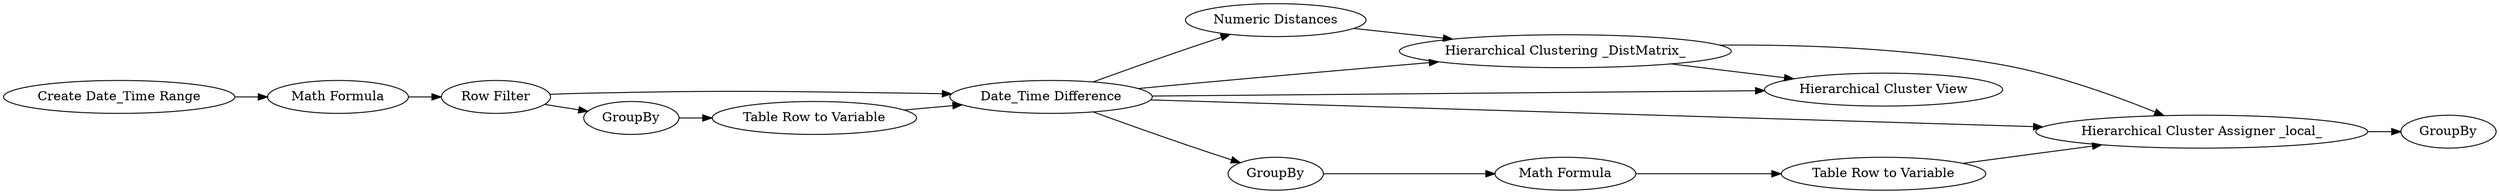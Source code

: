digraph {
	1 [label="Create Date_Time Range"]
	2 [label="Math Formula"]
	3 [label="Row Filter"]
	5 [label="Date_Time Difference"]
	8 [label="Numeric Distances"]
	9 [label=GroupBy]
	10 [label="Table Row to Variable"]
	15 [label="Hierarchical Clustering _DistMatrix_"]
	16 [label="Hierarchical Cluster View"]
	17 [label="Hierarchical Cluster Assigner _local_"]
	18 [label=GroupBy]
	19 [label="Math Formula"]
	20 [label="Table Row to Variable"]
	22 [label=GroupBy]
	1 -> 2
	2 -> 3
	3 -> 5
	3 -> 9
	5 -> 15
	5 -> 8
	5 -> 17
	5 -> 16
	5 -> 18
	8 -> 15
	9 -> 10
	10 -> 5
	15 -> 17
	15 -> 16
	17 -> 22
	18 -> 19
	19 -> 20
	20 -> 17
	rankdir=LR
}
